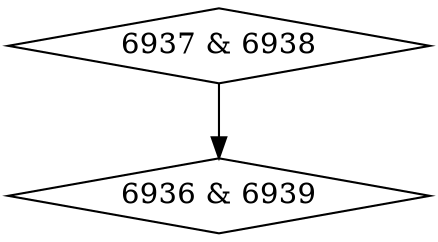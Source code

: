 digraph {
0 [label = "6936 & 6939", shape = diamond];
1 [label = "6937 & 6938", shape = diamond];
1->0;
}
